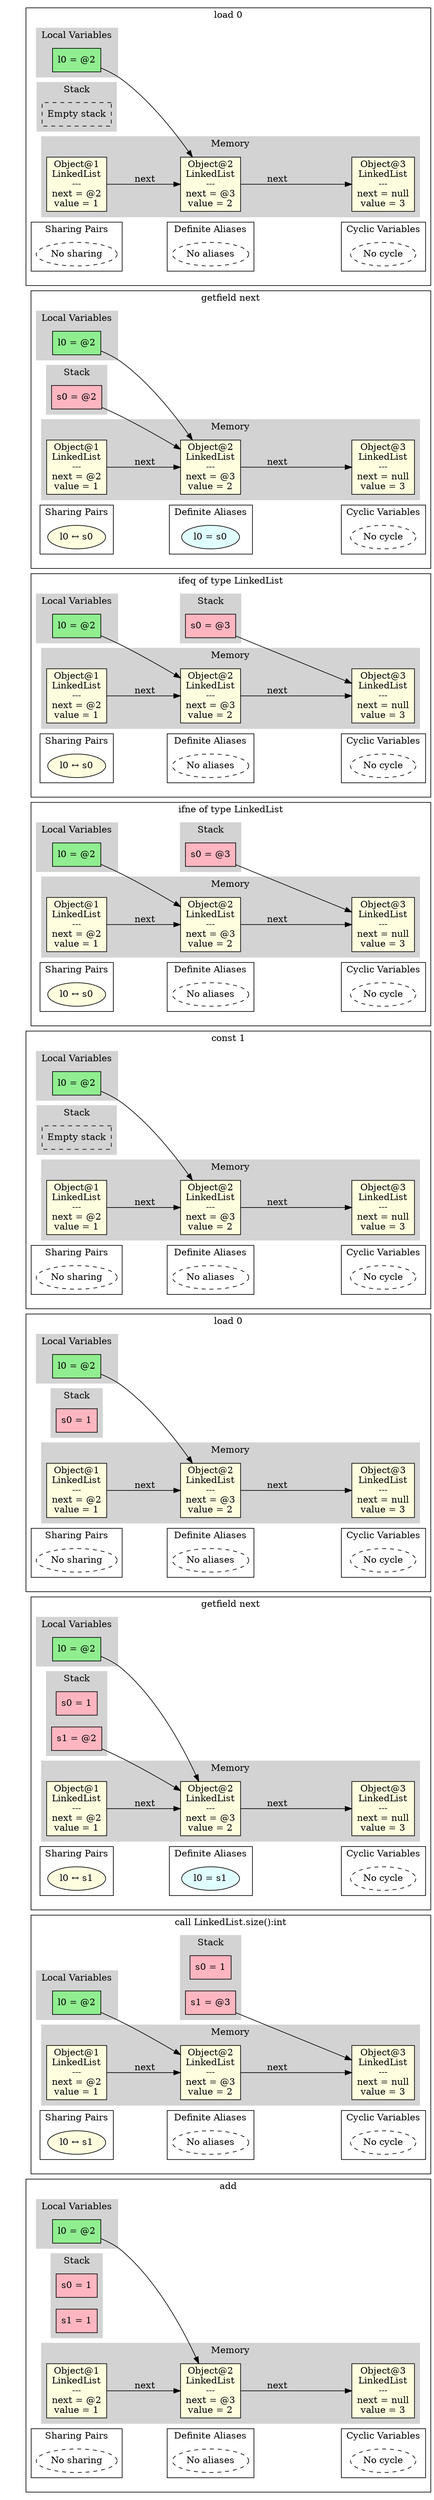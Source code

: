 digraph MemoryGraph {
 node [shape=box, style=filled, fillcolor=lightblue];
 rankdir=LR;

 // Invisible anchor subgraph
 subgraph cluster_anchor {
 style=invis;
 anchor [style=invis, shape=point, width=0, height=0];
 }

 // Starting point for subgraph ordering
 anchor_start [style=invis, shape=point];

 anchor_57148591650755 [style=invis, shape=point];
 anchor_start -> anchor_57148591650755 [style=invis];
 anchor_start = anchor_57148591650755;

 subgraph cluster_57148591650755 {
 anchor_57148591650755 [style=invis];
 label="load 0";
 subgraph cluster_locals_57148591650755 {
 label="Local Variables";
 style=filled;
 color=lightgrey;
 node [style=filled, fillcolor=lightgreen];
 "l0_57148591650755" [label="l0 = @2"];
 }

 subgraph cluster_stack_57148591650755 {
 label="Stack";
 style=filled;
 color=lightgrey;
 node [style=filled, fillcolor=lightpink];
 "empty_stack_57148591650755" [label="Empty stack", style=dashed, fillcolor=white];
 }

 subgraph cluster_memory_57148591650755 {
 label="Memory";
 style=filled;
 color=lightgrey;
 node [style=filled, fillcolor=lightyellow];
 "obj1_57148591650755" [label="Object@1\nLinkedList\n---\nnext = @2\nvalue = 1\n"];
 "obj2_57148591650755" [label="Object@2\nLinkedList\n---\nnext = @3\nvalue = 2\n"];
 "obj3_57148591650755" [label="Object@3\nLinkedList\n---\nnext = null\nvalue = 3\n"];
 }

 "l0_57148591650755" -> "obj2_57148591650755";
 "obj1_57148591650755" -> "obj2_57148591650755" [label="next"];
 "obj2_57148591650755" -> "obj3_57148591650755" [label="next"];

 // Sharing pairs
 subgraph cluster_sharing_57148591650755 {
 label="Sharing Pairs";
 node [shape=ellipse, style=filled, fillcolor=lightyellow];
 "empty_sharing_57148591650755" [label="No sharing", style=dashed, fillcolor=white];
 }

    // Alias pairs
    subgraph cluster_aliases_57148591650755 {
      label="Definite Aliases";
      node [shape=ellipse, style=filled, fillcolor=lightcyan];
      "empty_alias_57148591650755" [label="No aliases", style=dashed, fillcolor=white];
    }

 // Cyclic variables
 subgraph cluster_cyclic_57148591650755 {
 label="Cyclic Variables";
 node [shape=ellipse];
 "empty_cyclic_57148591650755" [label="No cycle", style=dashed, fillcolor=white];
 }
 // Invisible edge for horizontal alignment
 "empty_sharing_57148591650755" -> "empty_alias_57148591650755" [style=invis, weight=10];
 // Invisible edge for horizontal alignment
 "empty_alias_57148591650755" -> "empty_cyclic_57148591650755" [style=invis, weight=10];
 }
 anchor_57148592175702 [style=invis, shape=point];
 anchor_start -> anchor_57148592175702 [style=invis];
 anchor_start = anchor_57148592175702;

 subgraph cluster_57148592175702 {
 anchor_57148592175702 [style=invis];
 label="getfield next";
 subgraph cluster_locals_57148592175702 {
 label="Local Variables";
 style=filled;
 color=lightgrey;
 node [style=filled, fillcolor=lightgreen];
 "l0_57148592175702" [label="l0 = @2"];
 }

 subgraph cluster_stack_57148592175702 {
 label="Stack";
 style=filled;
 color=lightgrey;
 node [style=filled, fillcolor=lightpink];
 "s0_57148592175702" [label="s0 = @2"];
 }

 subgraph cluster_memory_57148592175702 {
 label="Memory";
 style=filled;
 color=lightgrey;
 node [style=filled, fillcolor=lightyellow];
 "obj1_57148592175702" [label="Object@1\nLinkedList\n---\nnext = @2\nvalue = 1\n"];
 "obj2_57148592175702" [label="Object@2\nLinkedList\n---\nnext = @3\nvalue = 2\n"];
 "obj3_57148592175702" [label="Object@3\nLinkedList\n---\nnext = null\nvalue = 3\n"];
 }

 "l0_57148592175702" -> "obj2_57148592175702";
 "s0_57148592175702" -> "obj2_57148592175702";
 "obj1_57148592175702" -> "obj2_57148592175702" [label="next"];
 "obj2_57148592175702" -> "obj3_57148592175702" [label="next"];

 // Sharing pairs
 subgraph cluster_sharing_57148592175702 {
 label="Sharing Pairs";
 node [shape=ellipse, style=filled, fillcolor=lightyellow];
 "pair0_57148592175702" [label="l0 ↔ s0"];
 }

    // Alias pairs
    subgraph cluster_aliases_57148592175702 {
      label="Definite Aliases";
      node [shape=ellipse, style=filled, fillcolor=lightcyan];
      "alias0_57148592175702" [label="l0 = s0"];
    }

 // Cyclic variables
 subgraph cluster_cyclic_57148592175702 {
 label="Cyclic Variables";
 node [shape=ellipse];
 "empty_cyclic_57148592175702" [label="No cycle", style=dashed, fillcolor=white];
 }
 // Invisible edge for horizontal alignment
 "pair0_57148592175702" -> "alias0_57148592175702" [style=invis, weight=10];
 // Invisible edge for horizontal alignment
 "alias0_57148592175702" -> "empty_cyclic_57148592175702" [style=invis, weight=10];
 }
 anchor_57148593150635 [style=invis, shape=point];
 anchor_start -> anchor_57148593150635 [style=invis];
 anchor_start = anchor_57148593150635;

 subgraph cluster_57148593150635 {
 anchor_57148593150635 [style=invis];
 label="ifeq of type LinkedList";
 subgraph cluster_locals_57148593150635 {
 label="Local Variables";
 style=filled;
 color=lightgrey;
 node [style=filled, fillcolor=lightgreen];
 "l0_57148593150635" [label="l0 = @2"];
 }

 subgraph cluster_stack_57148593150635 {
 label="Stack";
 style=filled;
 color=lightgrey;
 node [style=filled, fillcolor=lightpink];
 "s0_57148593150635" [label="s0 = @3"];
 }

 subgraph cluster_memory_57148593150635 {
 label="Memory";
 style=filled;
 color=lightgrey;
 node [style=filled, fillcolor=lightyellow];
 "obj1_57148593150635" [label="Object@1\nLinkedList\n---\nnext = @2\nvalue = 1\n"];
 "obj2_57148593150635" [label="Object@2\nLinkedList\n---\nnext = @3\nvalue = 2\n"];
 "obj3_57148593150635" [label="Object@3\nLinkedList\n---\nnext = null\nvalue = 3\n"];
 }

 "l0_57148593150635" -> "obj2_57148593150635";
 "s0_57148593150635" -> "obj3_57148593150635";
 "obj1_57148593150635" -> "obj2_57148593150635" [label="next"];
 "obj2_57148593150635" -> "obj3_57148593150635" [label="next"];

 // Sharing pairs
 subgraph cluster_sharing_57148593150635 {
 label="Sharing Pairs";
 node [shape=ellipse, style=filled, fillcolor=lightyellow];
 "pair0_57148593150635" [label="l0 ↔ s0"];
 }

    // Alias pairs
    subgraph cluster_aliases_57148593150635 {
      label="Definite Aliases";
      node [shape=ellipse, style=filled, fillcolor=lightcyan];
      "empty_alias_57148593150635" [label="No aliases", style=dashed, fillcolor=white];
    }

 // Cyclic variables
 subgraph cluster_cyclic_57148593150635 {
 label="Cyclic Variables";
 node [shape=ellipse];
 "empty_cyclic_57148593150635" [label="No cycle", style=dashed, fillcolor=white];
 }
 // Invisible edge for horizontal alignment
 "pair0_57148593150635" -> "empty_alias_57148593150635" [style=invis, weight=10];
 // Invisible edge for horizontal alignment
 "empty_alias_57148593150635" -> "empty_cyclic_57148593150635" [style=invis, weight=10];
 }
 anchor_57148595264392 [style=invis, shape=point];
 anchor_start -> anchor_57148595264392 [style=invis];
 anchor_start = anchor_57148595264392;

 subgraph cluster_57148595264392 {
 anchor_57148595264392 [style=invis];
 label="ifne of type LinkedList";
 subgraph cluster_locals_57148595264392 {
 label="Local Variables";
 style=filled;
 color=lightgrey;
 node [style=filled, fillcolor=lightgreen];
 "l0_57148595264392" [label="l0 = @2"];
 }

 subgraph cluster_stack_57148595264392 {
 label="Stack";
 style=filled;
 color=lightgrey;
 node [style=filled, fillcolor=lightpink];
 "s0_57148595264392" [label="s0 = @3"];
 }

 subgraph cluster_memory_57148595264392 {
 label="Memory";
 style=filled;
 color=lightgrey;
 node [style=filled, fillcolor=lightyellow];
 "obj1_57148595264392" [label="Object@1\nLinkedList\n---\nnext = @2\nvalue = 1\n"];
 "obj2_57148595264392" [label="Object@2\nLinkedList\n---\nnext = @3\nvalue = 2\n"];
 "obj3_57148595264392" [label="Object@3\nLinkedList\n---\nnext = null\nvalue = 3\n"];
 }

 "l0_57148595264392" -> "obj2_57148595264392";
 "s0_57148595264392" -> "obj3_57148595264392";
 "obj1_57148595264392" -> "obj2_57148595264392" [label="next"];
 "obj2_57148595264392" -> "obj3_57148595264392" [label="next"];

 // Sharing pairs
 subgraph cluster_sharing_57148595264392 {
 label="Sharing Pairs";
 node [shape=ellipse, style=filled, fillcolor=lightyellow];
 "pair0_57148595264392" [label="l0 ↔ s0"];
 }

    // Alias pairs
    subgraph cluster_aliases_57148595264392 {
      label="Definite Aliases";
      node [shape=ellipse, style=filled, fillcolor=lightcyan];
      "empty_alias_57148595264392" [label="No aliases", style=dashed, fillcolor=white];
    }

 // Cyclic variables
 subgraph cluster_cyclic_57148595264392 {
 label="Cyclic Variables";
 node [shape=ellipse];
 "empty_cyclic_57148595264392" [label="No cycle", style=dashed, fillcolor=white];
 }
 // Invisible edge for horizontal alignment
 "pair0_57148595264392" -> "empty_alias_57148595264392" [style=invis, weight=10];
 // Invisible edge for horizontal alignment
 "empty_alias_57148595264392" -> "empty_cyclic_57148595264392" [style=invis, weight=10];
 }
 anchor_57148597085896 [style=invis, shape=point];
 anchor_start -> anchor_57148597085896 [style=invis];
 anchor_start = anchor_57148597085896;

 subgraph cluster_57148597085896 {
 anchor_57148597085896 [style=invis];
 label="const 1";
 subgraph cluster_locals_57148597085896 {
 label="Local Variables";
 style=filled;
 color=lightgrey;
 node [style=filled, fillcolor=lightgreen];
 "l0_57148597085896" [label="l0 = @2"];
 }

 subgraph cluster_stack_57148597085896 {
 label="Stack";
 style=filled;
 color=lightgrey;
 node [style=filled, fillcolor=lightpink];
 "empty_stack_57148597085896" [label="Empty stack", style=dashed, fillcolor=white];
 }

 subgraph cluster_memory_57148597085896 {
 label="Memory";
 style=filled;
 color=lightgrey;
 node [style=filled, fillcolor=lightyellow];
 "obj1_57148597085896" [label="Object@1\nLinkedList\n---\nnext = @2\nvalue = 1\n"];
 "obj2_57148597085896" [label="Object@2\nLinkedList\n---\nnext = @3\nvalue = 2\n"];
 "obj3_57148597085896" [label="Object@3\nLinkedList\n---\nnext = null\nvalue = 3\n"];
 }

 "l0_57148597085896" -> "obj2_57148597085896";
 "obj1_57148597085896" -> "obj2_57148597085896" [label="next"];
 "obj2_57148597085896" -> "obj3_57148597085896" [label="next"];

 // Sharing pairs
 subgraph cluster_sharing_57148597085896 {
 label="Sharing Pairs";
 node [shape=ellipse, style=filled, fillcolor=lightyellow];
 "empty_sharing_57148597085896" [label="No sharing", style=dashed, fillcolor=white];
 }

    // Alias pairs
    subgraph cluster_aliases_57148597085896 {
      label="Definite Aliases";
      node [shape=ellipse, style=filled, fillcolor=lightcyan];
      "empty_alias_57148597085896" [label="No aliases", style=dashed, fillcolor=white];
    }

 // Cyclic variables
 subgraph cluster_cyclic_57148597085896 {
 label="Cyclic Variables";
 node [shape=ellipse];
 "empty_cyclic_57148597085896" [label="No cycle", style=dashed, fillcolor=white];
 }
 // Invisible edge for horizontal alignment
 "empty_sharing_57148597085896" -> "empty_alias_57148597085896" [style=invis, weight=10];
 // Invisible edge for horizontal alignment
 "empty_alias_57148597085896" -> "empty_cyclic_57148597085896" [style=invis, weight=10];
 }
 anchor_57148598196480 [style=invis, shape=point];
 anchor_start -> anchor_57148598196480 [style=invis];
 anchor_start = anchor_57148598196480;

 subgraph cluster_57148598196480 {
 anchor_57148598196480 [style=invis];
 label="load 0";
 subgraph cluster_locals_57148598196480 {
 label="Local Variables";
 style=filled;
 color=lightgrey;
 node [style=filled, fillcolor=lightgreen];
 "l0_57148598196480" [label="l0 = @2"];
 }

 subgraph cluster_stack_57148598196480 {
 label="Stack";
 style=filled;
 color=lightgrey;
 node [style=filled, fillcolor=lightpink];
 "s0_57148598196480" [label="s0 = 1"];
 }

 subgraph cluster_memory_57148598196480 {
 label="Memory";
 style=filled;
 color=lightgrey;
 node [style=filled, fillcolor=lightyellow];
 "obj1_57148598196480" [label="Object@1\nLinkedList\n---\nnext = @2\nvalue = 1\n"];
 "obj2_57148598196480" [label="Object@2\nLinkedList\n---\nnext = @3\nvalue = 2\n"];
 "obj3_57148598196480" [label="Object@3\nLinkedList\n---\nnext = null\nvalue = 3\n"];
 }

 "l0_57148598196480" -> "obj2_57148598196480";
 "obj1_57148598196480" -> "obj2_57148598196480" [label="next"];
 "obj2_57148598196480" -> "obj3_57148598196480" [label="next"];

 // Sharing pairs
 subgraph cluster_sharing_57148598196480 {
 label="Sharing Pairs";
 node [shape=ellipse, style=filled, fillcolor=lightyellow];
 "empty_sharing_57148598196480" [label="No sharing", style=dashed, fillcolor=white];
 }

    // Alias pairs
    subgraph cluster_aliases_57148598196480 {
      label="Definite Aliases";
      node [shape=ellipse, style=filled, fillcolor=lightcyan];
      "empty_alias_57148598196480" [label="No aliases", style=dashed, fillcolor=white];
    }

 // Cyclic variables
 subgraph cluster_cyclic_57148598196480 {
 label="Cyclic Variables";
 node [shape=ellipse];
 "empty_cyclic_57148598196480" [label="No cycle", style=dashed, fillcolor=white];
 }
 // Invisible edge for horizontal alignment
 "empty_sharing_57148598196480" -> "empty_alias_57148598196480" [style=invis, weight=10];
 // Invisible edge for horizontal alignment
 "empty_alias_57148598196480" -> "empty_cyclic_57148598196480" [style=invis, weight=10];
 }
 anchor_57148599792545 [style=invis, shape=point];
 anchor_start -> anchor_57148599792545 [style=invis];
 anchor_start = anchor_57148599792545;

 subgraph cluster_57148599792545 {
 anchor_57148599792545 [style=invis];
 label="getfield next";
 subgraph cluster_locals_57148599792545 {
 label="Local Variables";
 style=filled;
 color=lightgrey;
 node [style=filled, fillcolor=lightgreen];
 "l0_57148599792545" [label="l0 = @2"];
 }

 subgraph cluster_stack_57148599792545 {
 label="Stack";
 style=filled;
 color=lightgrey;
 node [style=filled, fillcolor=lightpink];
 "s0_57148599792545" [label="s0 = 1"];
 "s1_57148599792545" [label="s1 = @2"];
 }

 subgraph cluster_memory_57148599792545 {
 label="Memory";
 style=filled;
 color=lightgrey;
 node [style=filled, fillcolor=lightyellow];
 "obj1_57148599792545" [label="Object@1\nLinkedList\n---\nnext = @2\nvalue = 1\n"];
 "obj2_57148599792545" [label="Object@2\nLinkedList\n---\nnext = @3\nvalue = 2\n"];
 "obj3_57148599792545" [label="Object@3\nLinkedList\n---\nnext = null\nvalue = 3\n"];
 }

 "l0_57148599792545" -> "obj2_57148599792545";
 "s1_57148599792545" -> "obj2_57148599792545";
 "obj1_57148599792545" -> "obj2_57148599792545" [label="next"];
 "obj2_57148599792545" -> "obj3_57148599792545" [label="next"];

 // Sharing pairs
 subgraph cluster_sharing_57148599792545 {
 label="Sharing Pairs";
 node [shape=ellipse, style=filled, fillcolor=lightyellow];
 "pair0_57148599792545" [label="l0 ↔ s1"];
 }

    // Alias pairs
    subgraph cluster_aliases_57148599792545 {
      label="Definite Aliases";
      node [shape=ellipse, style=filled, fillcolor=lightcyan];
      "alias0_57148599792545" [label="l0 = s1"];
    }

 // Cyclic variables
 subgraph cluster_cyclic_57148599792545 {
 label="Cyclic Variables";
 node [shape=ellipse];
 "empty_cyclic_57148599792545" [label="No cycle", style=dashed, fillcolor=white];
 }
 // Invisible edge for horizontal alignment
 "pair0_57148599792545" -> "alias0_57148599792545" [style=invis, weight=10];
 // Invisible edge for horizontal alignment
 "alias0_57148599792545" -> "empty_cyclic_57148599792545" [style=invis, weight=10];
 }
 anchor_57148606247266 [style=invis, shape=point];
 anchor_start -> anchor_57148606247266 [style=invis];
 anchor_start = anchor_57148606247266;

 subgraph cluster_57148606247266 {
 anchor_57148606247266 [style=invis];
 label="call LinkedList.size():int";
 subgraph cluster_locals_57148606247266 {
 label="Local Variables";
 style=filled;
 color=lightgrey;
 node [style=filled, fillcolor=lightgreen];
 "l0_57148606247266" [label="l0 = @2"];
 }

 subgraph cluster_stack_57148606247266 {
 label="Stack";
 style=filled;
 color=lightgrey;
 node [style=filled, fillcolor=lightpink];
 "s0_57148606247266" [label="s0 = 1"];
 "s1_57148606247266" [label="s1 = @3"];
 }

 subgraph cluster_memory_57148606247266 {
 label="Memory";
 style=filled;
 color=lightgrey;
 node [style=filled, fillcolor=lightyellow];
 "obj1_57148606247266" [label="Object@1\nLinkedList\n---\nnext = @2\nvalue = 1\n"];
 "obj2_57148606247266" [label="Object@2\nLinkedList\n---\nnext = @3\nvalue = 2\n"];
 "obj3_57148606247266" [label="Object@3\nLinkedList\n---\nnext = null\nvalue = 3\n"];
 }

 "l0_57148606247266" -> "obj2_57148606247266";
 "s1_57148606247266" -> "obj3_57148606247266";
 "obj1_57148606247266" -> "obj2_57148606247266" [label="next"];
 "obj2_57148606247266" -> "obj3_57148606247266" [label="next"];

 // Sharing pairs
 subgraph cluster_sharing_57148606247266 {
 label="Sharing Pairs";
 node [shape=ellipse, style=filled, fillcolor=lightyellow];
 "pair0_57148606247266" [label="l0 ↔ s1"];
 }

    // Alias pairs
    subgraph cluster_aliases_57148606247266 {
      label="Definite Aliases";
      node [shape=ellipse, style=filled, fillcolor=lightcyan];
      "empty_alias_57148606247266" [label="No aliases", style=dashed, fillcolor=white];
    }

 // Cyclic variables
 subgraph cluster_cyclic_57148606247266 {
 label="Cyclic Variables";
 node [shape=ellipse];
 "empty_cyclic_57148606247266" [label="No cycle", style=dashed, fillcolor=white];
 }
 // Invisible edge for horizontal alignment
 "pair0_57148606247266" -> "empty_alias_57148606247266" [style=invis, weight=10];
 // Invisible edge for horizontal alignment
 "empty_alias_57148606247266" -> "empty_cyclic_57148606247266" [style=invis, weight=10];
 }
 anchor_57148607427469 [style=invis, shape=point];
 anchor_start -> anchor_57148607427469 [style=invis];
 anchor_start = anchor_57148607427469;

 subgraph cluster_57148607427469 {
 anchor_57148607427469 [style=invis];
 label="add";
 subgraph cluster_locals_57148607427469 {
 label="Local Variables";
 style=filled;
 color=lightgrey;
 node [style=filled, fillcolor=lightgreen];
 "l0_57148607427469" [label="l0 = @2"];
 }

 subgraph cluster_stack_57148607427469 {
 label="Stack";
 style=filled;
 color=lightgrey;
 node [style=filled, fillcolor=lightpink];
 "s0_57148607427469" [label="s0 = 1"];
 "s1_57148607427469" [label="s1 = 1"];
 }

 subgraph cluster_memory_57148607427469 {
 label="Memory";
 style=filled;
 color=lightgrey;
 node [style=filled, fillcolor=lightyellow];
 "obj1_57148607427469" [label="Object@1\nLinkedList\n---\nnext = @2\nvalue = 1\n"];
 "obj2_57148607427469" [label="Object@2\nLinkedList\n---\nnext = @3\nvalue = 2\n"];
 "obj3_57148607427469" [label="Object@3\nLinkedList\n---\nnext = null\nvalue = 3\n"];
 }

 "l0_57148607427469" -> "obj2_57148607427469";
 "obj1_57148607427469" -> "obj2_57148607427469" [label="next"];
 "obj2_57148607427469" -> "obj3_57148607427469" [label="next"];

 // Sharing pairs
 subgraph cluster_sharing_57148607427469 {
 label="Sharing Pairs";
 node [shape=ellipse, style=filled, fillcolor=lightyellow];
 "empty_sharing_57148607427469" [label="No sharing", style=dashed, fillcolor=white];
 }

    // Alias pairs
    subgraph cluster_aliases_57148607427469 {
      label="Definite Aliases";
      node [shape=ellipse, style=filled, fillcolor=lightcyan];
      "empty_alias_57148607427469" [label="No aliases", style=dashed, fillcolor=white];
    }

 // Cyclic variables
 subgraph cluster_cyclic_57148607427469 {
 label="Cyclic Variables";
 node [shape=ellipse];
 "empty_cyclic_57148607427469" [label="No cycle", style=dashed, fillcolor=white];
 }
 // Invisible edge for horizontal alignment
 "empty_sharing_57148607427469" -> "empty_alias_57148607427469" [style=invis, weight=10];
 // Invisible edge for horizontal alignment
 "empty_alias_57148607427469" -> "empty_cyclic_57148607427469" [style=invis, weight=10];
 }
}

